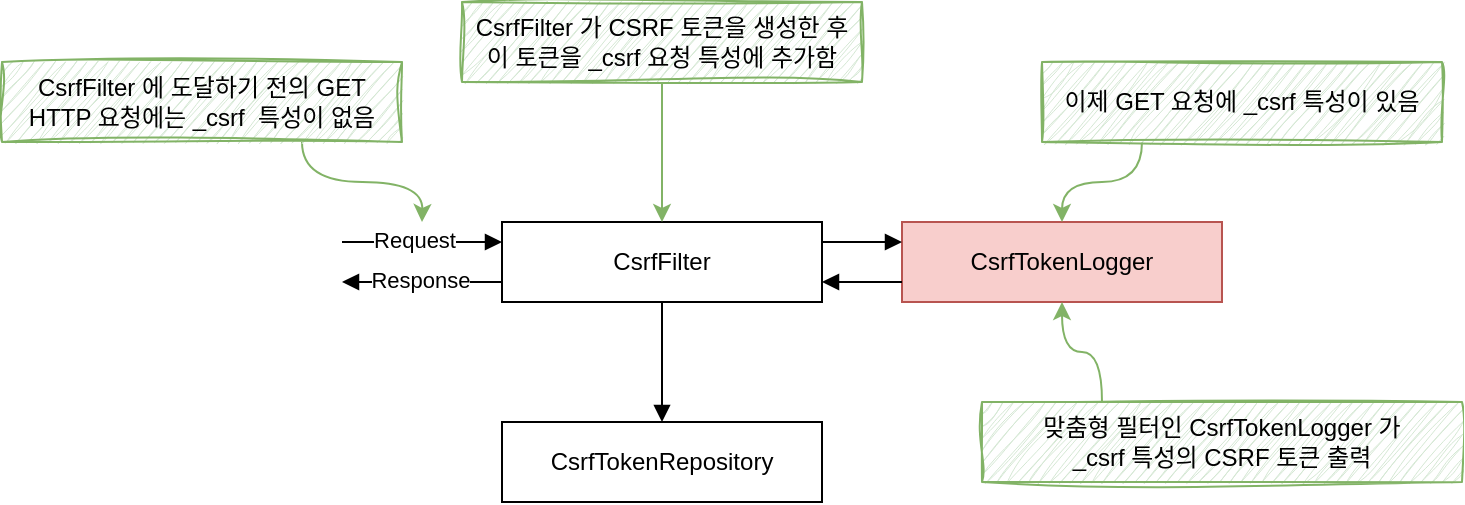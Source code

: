 <mxfile version="23.0.2" type="device">
  <diagram name="페이지-1" id="In3S9-0JWecDspKkR4-D">
    <mxGraphModel dx="1114" dy="894" grid="1" gridSize="10" guides="1" tooltips="1" connect="1" arrows="1" fold="1" page="1" pageScale="1" pageWidth="827" pageHeight="1169" math="0" shadow="0">
      <root>
        <mxCell id="0" />
        <mxCell id="1" parent="0" />
        <mxCell id="6EJgrl0o0Kpm6cyrDZN3-1" style="edgeStyle=orthogonalEdgeStyle;rounded=0;orthogonalLoop=1;jettySize=auto;html=1;entryX=0.5;entryY=0;entryDx=0;entryDy=0;endArrow=block;endFill=1;" edge="1" parent="1" source="6EJgrl0o0Kpm6cyrDZN3-2" target="6EJgrl0o0Kpm6cyrDZN3-3">
          <mxGeometry relative="1" as="geometry" />
        </mxCell>
        <mxCell id="6EJgrl0o0Kpm6cyrDZN3-2" value="CsrfFilter" style="rounded=0;whiteSpace=wrap;html=1;" vertex="1" parent="1">
          <mxGeometry x="300" y="200" width="160" height="40" as="geometry" />
        </mxCell>
        <mxCell id="6EJgrl0o0Kpm6cyrDZN3-3" value="CsrfTokenRepository" style="rounded=0;whiteSpace=wrap;html=1;" vertex="1" parent="1">
          <mxGeometry x="300" y="300" width="160" height="40" as="geometry" />
        </mxCell>
        <mxCell id="6EJgrl0o0Kpm6cyrDZN3-5" value="CsrfTokenLogger" style="rounded=0;whiteSpace=wrap;html=1;fillColor=#f8cecc;strokeColor=#b85450;" vertex="1" parent="1">
          <mxGeometry x="500" y="200" width="160" height="40" as="geometry" />
        </mxCell>
        <mxCell id="6EJgrl0o0Kpm6cyrDZN3-6" value="" style="endArrow=block;html=1;rounded=0;endFill=1;" edge="1" parent="1">
          <mxGeometry width="50" height="50" relative="1" as="geometry">
            <mxPoint x="220" y="210" as="sourcePoint" />
            <mxPoint x="300" y="210" as="targetPoint" />
          </mxGeometry>
        </mxCell>
        <mxCell id="6EJgrl0o0Kpm6cyrDZN3-7" value="Request" style="edgeLabel;html=1;align=center;verticalAlign=middle;resizable=0;points=[];" vertex="1" connectable="0" parent="6EJgrl0o0Kpm6cyrDZN3-6">
          <mxGeometry x="-0.325" relative="1" as="geometry">
            <mxPoint x="9" y="-1" as="offset" />
          </mxGeometry>
        </mxCell>
        <mxCell id="6EJgrl0o0Kpm6cyrDZN3-9" value="" style="endArrow=none;html=1;rounded=0;endFill=0;startArrow=block;startFill=1;" edge="1" parent="1">
          <mxGeometry width="50" height="50" relative="1" as="geometry">
            <mxPoint x="220" y="230" as="sourcePoint" />
            <mxPoint x="300" y="230" as="targetPoint" />
          </mxGeometry>
        </mxCell>
        <mxCell id="6EJgrl0o0Kpm6cyrDZN3-10" value="Response" style="edgeLabel;html=1;align=center;verticalAlign=middle;resizable=0;points=[];" vertex="1" connectable="0" parent="6EJgrl0o0Kpm6cyrDZN3-9">
          <mxGeometry x="-0.45" relative="1" as="geometry">
            <mxPoint x="17" y="-1" as="offset" />
          </mxGeometry>
        </mxCell>
        <mxCell id="6EJgrl0o0Kpm6cyrDZN3-11" value="" style="endArrow=block;html=1;rounded=0;endFill=1;" edge="1" parent="1">
          <mxGeometry width="50" height="50" relative="1" as="geometry">
            <mxPoint x="460" y="210" as="sourcePoint" />
            <mxPoint x="500" y="210" as="targetPoint" />
          </mxGeometry>
        </mxCell>
        <mxCell id="6EJgrl0o0Kpm6cyrDZN3-13" value="" style="endArrow=none;html=1;rounded=0;endFill=0;startArrow=block;startFill=1;" edge="1" parent="1">
          <mxGeometry width="50" height="50" relative="1" as="geometry">
            <mxPoint x="460" y="230" as="sourcePoint" />
            <mxPoint x="500" y="230" as="targetPoint" />
          </mxGeometry>
        </mxCell>
        <mxCell id="6EJgrl0o0Kpm6cyrDZN3-14" value="CsrfFilter 가 CSRF 토큰을 생성한 후 &lt;br&gt;이 토큰을 _csrf 요청 특성에 추가함" style="text;html=1;strokeColor=#82b366;fillColor=#d5e8d4;align=center;verticalAlign=middle;whiteSpace=wrap;rounded=0;shadow=0;glass=0;sketch=1;curveFitting=1;jiggle=2;" vertex="1" parent="1">
          <mxGeometry x="280" y="90" width="200" height="40" as="geometry" />
        </mxCell>
        <mxCell id="6EJgrl0o0Kpm6cyrDZN3-15" style="edgeStyle=orthogonalEdgeStyle;rounded=0;orthogonalLoop=1;jettySize=auto;html=1;fillColor=#d5e8d4;strokeColor=#82b366;curved=1;" edge="1" parent="1" source="6EJgrl0o0Kpm6cyrDZN3-14" target="6EJgrl0o0Kpm6cyrDZN3-2">
          <mxGeometry relative="1" as="geometry" />
        </mxCell>
        <mxCell id="6EJgrl0o0Kpm6cyrDZN3-19" style="edgeStyle=orthogonalEdgeStyle;rounded=0;orthogonalLoop=1;jettySize=auto;html=1;exitX=0.75;exitY=1;exitDx=0;exitDy=0;fillColor=#d5e8d4;strokeColor=#82b366;curved=1;" edge="1" parent="1" source="6EJgrl0o0Kpm6cyrDZN3-18">
          <mxGeometry relative="1" as="geometry">
            <mxPoint x="260" y="200" as="targetPoint" />
          </mxGeometry>
        </mxCell>
        <mxCell id="6EJgrl0o0Kpm6cyrDZN3-18" value="CsrfFilter 에 도달하기 전의 GET HTTP 요청에는 _csrf&amp;nbsp; 특성이 없음" style="text;html=1;strokeColor=#82b366;fillColor=#d5e8d4;align=center;verticalAlign=middle;whiteSpace=wrap;rounded=0;shadow=0;glass=0;sketch=1;curveFitting=1;jiggle=2;" vertex="1" parent="1">
          <mxGeometry x="50" y="120" width="200" height="40" as="geometry" />
        </mxCell>
        <mxCell id="6EJgrl0o0Kpm6cyrDZN3-21" style="edgeStyle=orthogonalEdgeStyle;rounded=0;orthogonalLoop=1;jettySize=auto;html=1;exitX=0.25;exitY=1;exitDx=0;exitDy=0;fillColor=#d5e8d4;strokeColor=#82b366;curved=1;" edge="1" parent="1" source="6EJgrl0o0Kpm6cyrDZN3-20" target="6EJgrl0o0Kpm6cyrDZN3-5">
          <mxGeometry relative="1" as="geometry" />
        </mxCell>
        <mxCell id="6EJgrl0o0Kpm6cyrDZN3-20" value="이제 GET 요청에 _csrf 특성이 있음" style="text;html=1;strokeColor=#82b366;fillColor=#d5e8d4;align=center;verticalAlign=middle;whiteSpace=wrap;rounded=0;shadow=0;glass=0;sketch=1;curveFitting=1;jiggle=2;" vertex="1" parent="1">
          <mxGeometry x="570" y="120" width="200" height="40" as="geometry" />
        </mxCell>
        <mxCell id="6EJgrl0o0Kpm6cyrDZN3-23" style="edgeStyle=orthogonalEdgeStyle;rounded=0;orthogonalLoop=1;jettySize=auto;html=1;exitX=0.25;exitY=0;exitDx=0;exitDy=0;fillColor=#d5e8d4;strokeColor=#82b366;curved=1;" edge="1" parent="1" source="6EJgrl0o0Kpm6cyrDZN3-22" target="6EJgrl0o0Kpm6cyrDZN3-5">
          <mxGeometry relative="1" as="geometry" />
        </mxCell>
        <mxCell id="6EJgrl0o0Kpm6cyrDZN3-22" value="맞춤형 필터인 CsrfTokenLogger 가&lt;br&gt;_csrf 특성의 CSRF 토큰 출력" style="text;html=1;strokeColor=#82b366;fillColor=#d5e8d4;align=center;verticalAlign=middle;whiteSpace=wrap;rounded=0;shadow=0;glass=0;sketch=1;curveFitting=1;jiggle=2;" vertex="1" parent="1">
          <mxGeometry x="540" y="290" width="240" height="40" as="geometry" />
        </mxCell>
      </root>
    </mxGraphModel>
  </diagram>
</mxfile>
